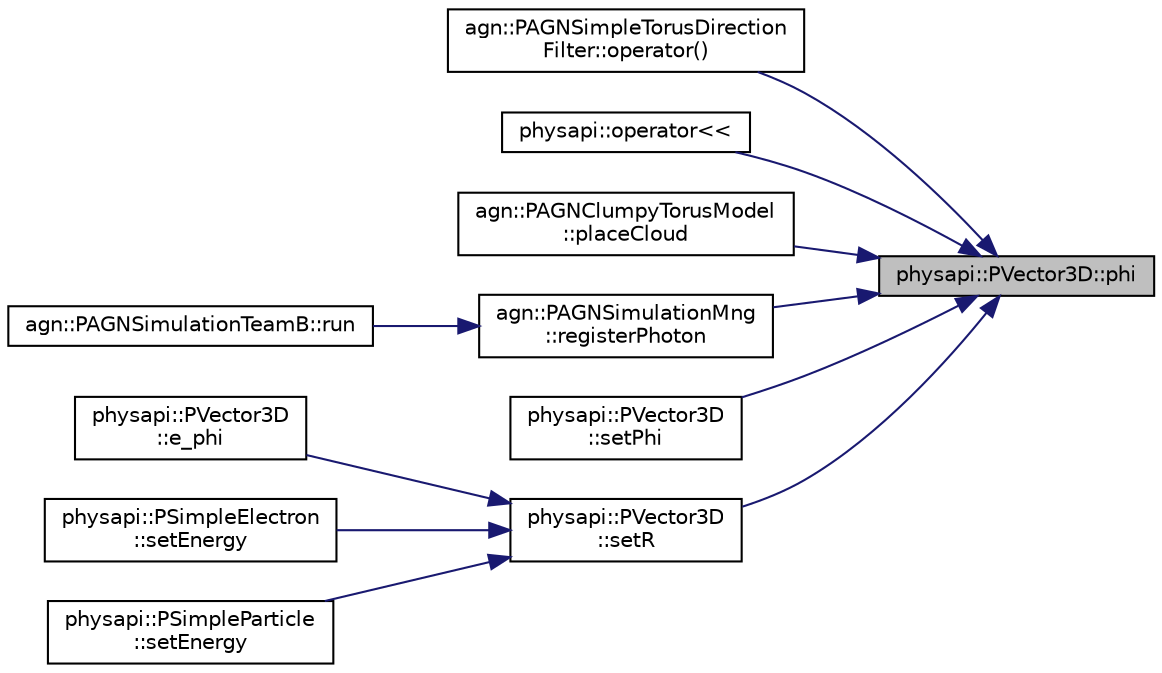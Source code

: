 digraph "physapi::PVector3D::phi"
{
 // LATEX_PDF_SIZE
  edge [fontname="Helvetica",fontsize="10",labelfontname="Helvetica",labelfontsize="10"];
  node [fontname="Helvetica",fontsize="10",shape=record];
  rankdir="RL";
  Node1 [label="physapi::PVector3D::phi",height=0.2,width=0.4,color="black", fillcolor="grey75", style="filled", fontcolor="black",tooltip="Get the  spherical coordinate."];
  Node1 -> Node2 [dir="back",color="midnightblue",fontsize="10",style="solid"];
  Node2 [label="agn::PAGNSimpleTorusDirection\lFilter::operator()",height=0.2,width=0.4,color="black", fillcolor="white", style="filled",URL="$classagn_1_1_p_a_g_n_simple_torus_direction_filter.html#a10dbc30f04236ea5457808241d1c6de4",tooltip=" "];
  Node1 -> Node3 [dir="back",color="midnightblue",fontsize="10",style="solid"];
  Node3 [label="physapi::operator\<\<",height=0.2,width=0.4,color="black", fillcolor="white", style="filled",URL="$namespacephysapi.html#a53ec1be07c7eb9d9a7bec2a886a7e3bb",tooltip=" "];
  Node1 -> Node4 [dir="back",color="midnightblue",fontsize="10",style="solid"];
  Node4 [label="agn::PAGNClumpyTorusModel\l::placeCloud",height=0.2,width=0.4,color="black", fillcolor="white", style="filled",URL="$classagn_1_1_p_a_g_n_clumpy_torus_model.html#a2d05a0ec848baf944d0eba2939593911",tooltip=" "];
  Node1 -> Node5 [dir="back",color="midnightblue",fontsize="10",style="solid"];
  Node5 [label="agn::PAGNSimulationMng\l::registerPhoton",height=0.2,width=0.4,color="black", fillcolor="white", style="filled",URL="$classagn_1_1_p_a_g_n_simulation_mng.html#a3eb153c6b9676621da4729bb5f6140f7",tooltip=" "];
  Node5 -> Node6 [dir="back",color="midnightblue",fontsize="10",style="solid"];
  Node6 [label="agn::PAGNSimulationTeamB::run",height=0.2,width=0.4,color="black", fillcolor="white", style="filled",URL="$classagn_1_1_p_a_g_n_simulation_team_b.html#ac731744118677ec55c1f0bd457b3e2ce",tooltip=" "];
  Node1 -> Node7 [dir="back",color="midnightblue",fontsize="10",style="solid"];
  Node7 [label="physapi::PVector3D\l::setPhi",height=0.2,width=0.4,color="black", fillcolor="white", style="filled",URL="$classphysapi_1_1_p_vector3_d.html#add9315ba6ef669c884340d340bf197a8",tooltip="Set a new  coordinate."];
  Node1 -> Node8 [dir="back",color="midnightblue",fontsize="10",style="solid"];
  Node8 [label="physapi::PVector3D\l::setR",height=0.2,width=0.4,color="black", fillcolor="white", style="filled",URL="$classphysapi_1_1_p_vector3_d.html#a07b5836d7759f1d82914ac02988c173b",tooltip="Set the r coordinate, i.e. the norm of the vector."];
  Node8 -> Node9 [dir="back",color="midnightblue",fontsize="10",style="solid"];
  Node9 [label="physapi::PVector3D\l::e_phi",height=0.2,width=0.4,color="black", fillcolor="white", style="filled",URL="$classphysapi_1_1_p_vector3_d.html#a37b00ddee4484f5eae447a0e8d4c2a39",tooltip="Get the  basis vector in cartesian coordinates."];
  Node8 -> Node10 [dir="back",color="midnightblue",fontsize="10",style="solid"];
  Node10 [label="physapi::PSimpleElectron\l::setEnergy",height=0.2,width=0.4,color="black", fillcolor="white", style="filled",URL="$classphysapi_1_1_p_simple_electron.html#a7f563d2deab9ca8b36402bcee89a9825",tooltip="Set the electron's energy."];
  Node8 -> Node11 [dir="back",color="midnightblue",fontsize="10",style="solid"];
  Node11 [label="physapi::PSimpleParticle\l::setEnergy",height=0.2,width=0.4,color="black", fillcolor="white", style="filled",URL="$classphysapi_1_1_p_simple_particle.html#aa6d8185137ad45f73b653f2f356b88c5",tooltip="Set the particle's energy."];
}
